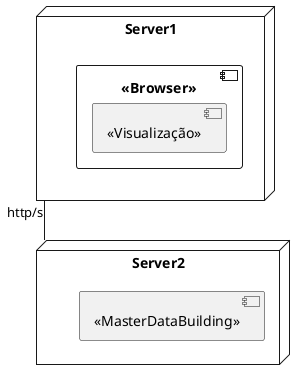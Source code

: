 @startuml

skinparam linetype ortho

node Server1{
  component "<<Browser>>" as BRW{
   component "<<Visualização>>" as V {
    }
  }
}

node Server2{
  component "<<MasterDataBuilding>>" as MDB{
  }
}

Server1 -d- Server2: http/s


@enduml

